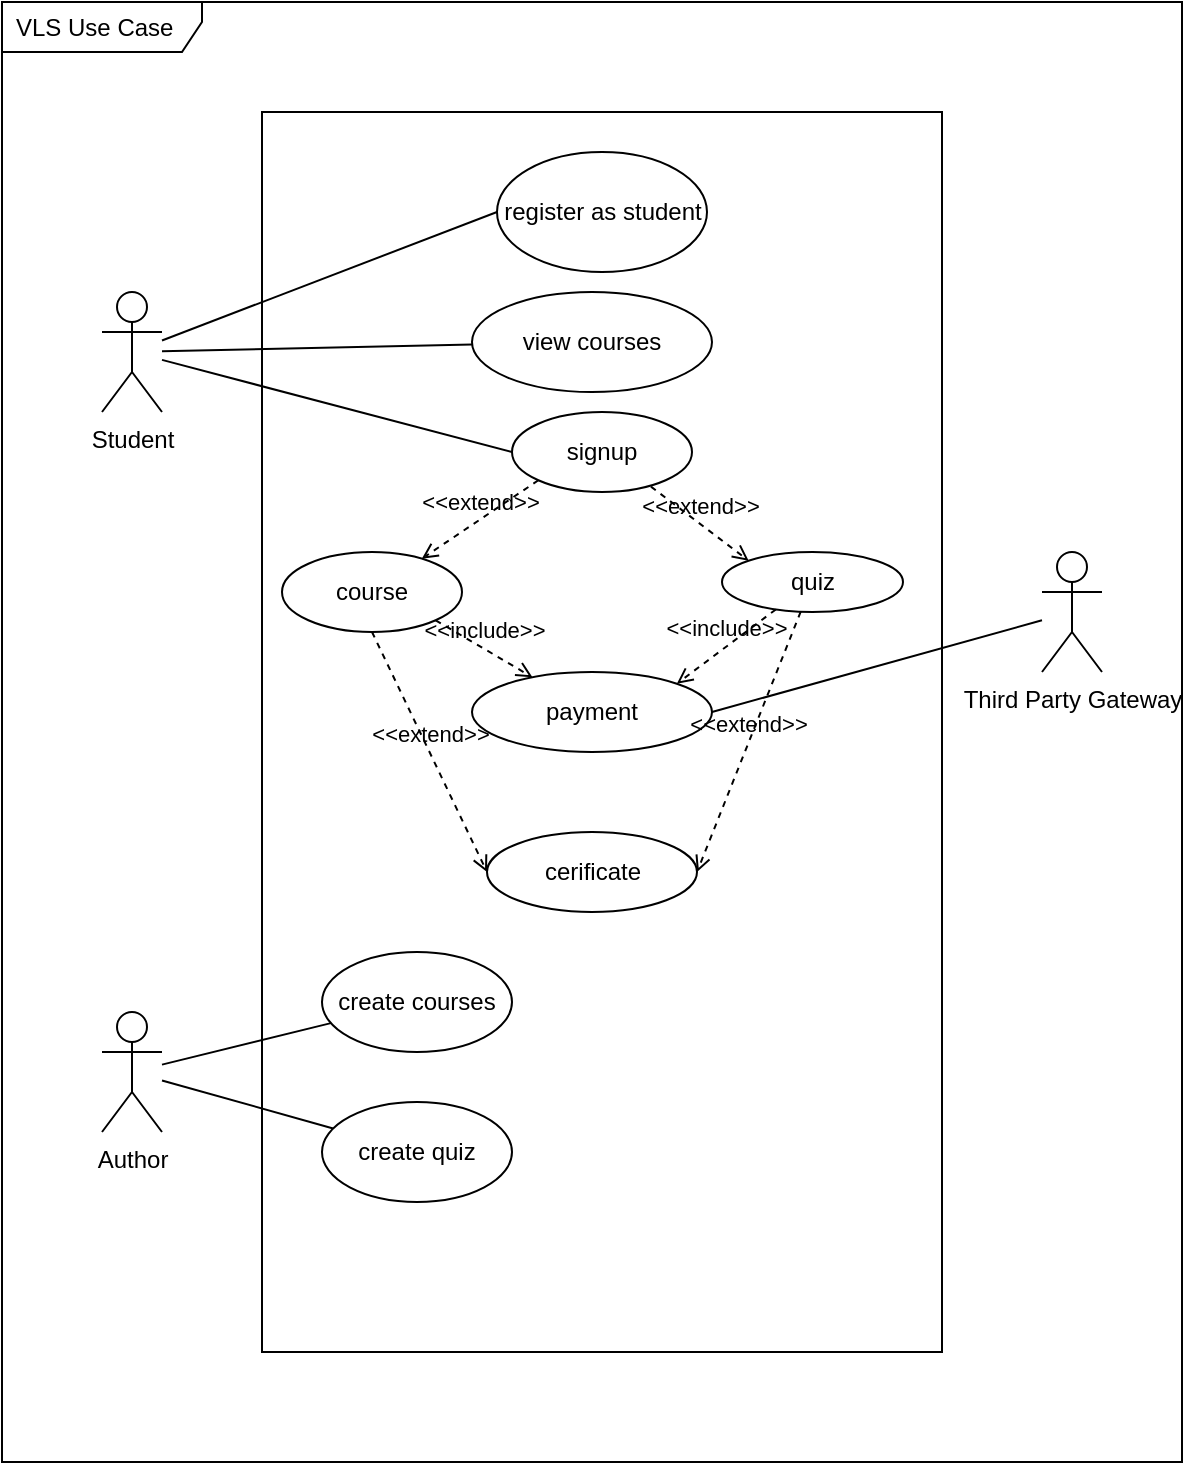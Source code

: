 <mxfile version="16.5.1" type="device"><diagram id="h28DXjV1R5EHlzcnUMOD" name="Page-1"><mxGraphModel dx="782" dy="1679" grid="1" gridSize="10" guides="1" tooltips="1" connect="1" arrows="1" fold="1" page="1" pageScale="1" pageWidth="850" pageHeight="1100" math="0" shadow="0"><root><mxCell id="0"/><mxCell id="1" parent="0"/><mxCell id="WLpaY1Ej_L-3-1qgwfj2-1" value="VLS Use Case" style="shape=umlFrame;whiteSpace=wrap;html=1;width=100;height=25;boundedLbl=1;verticalAlign=middle;align=left;spacingLeft=5;" vertex="1" parent="1"><mxGeometry x="180" y="-25" width="590" height="730" as="geometry"/></mxCell><mxCell id="WLpaY1Ej_L-3-1qgwfj2-2" value="Student" style="shape=umlActor;verticalLabelPosition=bottom;verticalAlign=top;html=1;outlineConnect=0;" vertex="1" parent="1"><mxGeometry x="230" y="120" width="30" height="60" as="geometry"/></mxCell><mxCell id="WLpaY1Ej_L-3-1qgwfj2-3" value="Author" style="shape=umlActor;verticalLabelPosition=bottom;verticalAlign=top;html=1;outlineConnect=0;" vertex="1" parent="1"><mxGeometry x="230" y="480" width="30" height="60" as="geometry"/></mxCell><mxCell id="WLpaY1Ej_L-3-1qgwfj2-4" value="Third Party Gateway" style="shape=umlActor;verticalLabelPosition=bottom;verticalAlign=top;html=1;outlineConnect=0;" vertex="1" parent="1"><mxGeometry x="700" y="250" width="30" height="60" as="geometry"/></mxCell><mxCell id="WLpaY1Ej_L-3-1qgwfj2-5" value="" style="rounded=0;whiteSpace=wrap;html=1;" vertex="1" parent="1"><mxGeometry x="310" y="30" width="340" height="620" as="geometry"/></mxCell><mxCell id="WLpaY1Ej_L-3-1qgwfj2-6" value="register as student" style="ellipse;whiteSpace=wrap;html=1;" vertex="1" parent="1"><mxGeometry x="427.5" y="50" width="105" height="60" as="geometry"/></mxCell><mxCell id="WLpaY1Ej_L-3-1qgwfj2-7" value="" style="endArrow=none;html=1;rounded=0;entryX=0;entryY=0.5;entryDx=0;entryDy=0;" edge="1" parent="1" source="WLpaY1Ej_L-3-1qgwfj2-2" target="WLpaY1Ej_L-3-1qgwfj2-6"><mxGeometry width="50" height="50" relative="1" as="geometry"><mxPoint x="380" y="250" as="sourcePoint"/><mxPoint x="430" y="200" as="targetPoint"/></mxGeometry></mxCell><mxCell id="WLpaY1Ej_L-3-1qgwfj2-8" value="signup" style="ellipse;whiteSpace=wrap;html=1;" vertex="1" parent="1"><mxGeometry x="435" y="180" width="90" height="40" as="geometry"/></mxCell><mxCell id="WLpaY1Ej_L-3-1qgwfj2-9" value="quiz" style="ellipse;whiteSpace=wrap;html=1;" vertex="1" parent="1"><mxGeometry x="540" y="250" width="90.5" height="30" as="geometry"/></mxCell><mxCell id="WLpaY1Ej_L-3-1qgwfj2-10" value="course" style="ellipse;whiteSpace=wrap;html=1;" vertex="1" parent="1"><mxGeometry x="320" y="250" width="90" height="40" as="geometry"/></mxCell><mxCell id="WLpaY1Ej_L-3-1qgwfj2-11" value="&amp;lt;&amp;lt;extend&amp;gt;&amp;gt;" style="html=1;verticalAlign=bottom;labelBackgroundColor=none;endArrow=open;endFill=0;dashed=1;rounded=0;exitX=0;exitY=1;exitDx=0;exitDy=0;" edge="1" parent="1" source="WLpaY1Ej_L-3-1qgwfj2-8" target="WLpaY1Ej_L-3-1qgwfj2-10"><mxGeometry width="160" relative="1" as="geometry"><mxPoint x="410" y="210" as="sourcePoint"/><mxPoint x="570" y="210" as="targetPoint"/></mxGeometry></mxCell><mxCell id="WLpaY1Ej_L-3-1qgwfj2-12" value="&amp;lt;&amp;lt;extend&amp;gt;&amp;gt;" style="html=1;verticalAlign=bottom;labelBackgroundColor=none;endArrow=open;endFill=0;dashed=1;rounded=0;entryX=0;entryY=0;entryDx=0;entryDy=0;exitX=0.772;exitY=0.933;exitDx=0;exitDy=0;exitPerimeter=0;" edge="1" parent="1" source="WLpaY1Ej_L-3-1qgwfj2-8" target="WLpaY1Ej_L-3-1qgwfj2-9"><mxGeometry width="160" relative="1" as="geometry"><mxPoint x="320" y="230" as="sourcePoint"/><mxPoint x="480" y="230" as="targetPoint"/></mxGeometry></mxCell><mxCell id="WLpaY1Ej_L-3-1qgwfj2-13" value="" style="endArrow=none;html=1;rounded=0;entryX=0;entryY=0.5;entryDx=0;entryDy=0;" edge="1" parent="1" source="WLpaY1Ej_L-3-1qgwfj2-2" target="WLpaY1Ej_L-3-1qgwfj2-8"><mxGeometry width="50" height="50" relative="1" as="geometry"><mxPoint x="380" y="250" as="sourcePoint"/><mxPoint x="430" y="200" as="targetPoint"/></mxGeometry></mxCell><mxCell id="WLpaY1Ej_L-3-1qgwfj2-14" value="view courses" style="ellipse;whiteSpace=wrap;html=1;" vertex="1" parent="1"><mxGeometry x="415" y="120" width="120" height="50" as="geometry"/></mxCell><mxCell id="WLpaY1Ej_L-3-1qgwfj2-15" value="" style="endArrow=none;html=1;rounded=0;" edge="1" parent="1" source="WLpaY1Ej_L-3-1qgwfj2-2" target="WLpaY1Ej_L-3-1qgwfj2-14"><mxGeometry width="50" height="50" relative="1" as="geometry"><mxPoint x="380" y="250" as="sourcePoint"/><mxPoint x="430" y="200" as="targetPoint"/></mxGeometry></mxCell><mxCell id="WLpaY1Ej_L-3-1qgwfj2-16" value="payment" style="ellipse;whiteSpace=wrap;html=1;" vertex="1" parent="1"><mxGeometry x="415" y="310" width="120" height="40" as="geometry"/></mxCell><mxCell id="WLpaY1Ej_L-3-1qgwfj2-18" value="&amp;lt;&amp;lt;include&amp;gt;&amp;gt;" style="html=1;verticalAlign=bottom;labelBackgroundColor=none;endArrow=open;endFill=0;dashed=1;rounded=0;exitX=1;exitY=1;exitDx=0;exitDy=0;" edge="1" parent="1" source="WLpaY1Ej_L-3-1qgwfj2-10" target="WLpaY1Ej_L-3-1qgwfj2-16"><mxGeometry width="160" relative="1" as="geometry"><mxPoint x="340" y="180" as="sourcePoint"/><mxPoint x="500" y="180" as="targetPoint"/></mxGeometry></mxCell><mxCell id="WLpaY1Ej_L-3-1qgwfj2-20" value="" style="endArrow=none;html=1;rounded=0;exitX=1;exitY=0.5;exitDx=0;exitDy=0;" edge="1" parent="1" source="WLpaY1Ej_L-3-1qgwfj2-16" target="WLpaY1Ej_L-3-1qgwfj2-4"><mxGeometry width="50" height="50" relative="1" as="geometry"><mxPoint x="538" y="350" as="sourcePoint"/><mxPoint x="588" y="300" as="targetPoint"/></mxGeometry></mxCell><mxCell id="WLpaY1Ej_L-3-1qgwfj2-21" value="&amp;lt;&amp;lt;include&amp;gt;&amp;gt;" style="html=1;verticalAlign=bottom;labelBackgroundColor=none;endArrow=open;endFill=0;dashed=1;rounded=0;entryX=1;entryY=0;entryDx=0;entryDy=0;" edge="1" parent="1" source="WLpaY1Ej_L-3-1qgwfj2-9" target="WLpaY1Ej_L-3-1qgwfj2-16"><mxGeometry width="160" relative="1" as="geometry"><mxPoint x="340" y="280" as="sourcePoint"/><mxPoint x="500" y="280" as="targetPoint"/></mxGeometry></mxCell><mxCell id="WLpaY1Ej_L-3-1qgwfj2-22" value="create courses" style="ellipse;whiteSpace=wrap;html=1;" vertex="1" parent="1"><mxGeometry x="340" y="450" width="95" height="50" as="geometry"/></mxCell><mxCell id="WLpaY1Ej_L-3-1qgwfj2-23" value="" style="endArrow=none;html=1;rounded=0;" edge="1" parent="1" source="WLpaY1Ej_L-3-1qgwfj2-3" target="WLpaY1Ej_L-3-1qgwfj2-22"><mxGeometry width="50" height="50" relative="1" as="geometry"><mxPoint x="390" y="310" as="sourcePoint"/><mxPoint x="440" y="260" as="targetPoint"/></mxGeometry></mxCell><mxCell id="WLpaY1Ej_L-3-1qgwfj2-24" value="create quiz" style="ellipse;whiteSpace=wrap;html=1;" vertex="1" parent="1"><mxGeometry x="340" y="525" width="95" height="50" as="geometry"/></mxCell><mxCell id="WLpaY1Ej_L-3-1qgwfj2-25" value="" style="endArrow=none;html=1;rounded=0;" edge="1" parent="1" source="WLpaY1Ej_L-3-1qgwfj2-3" target="WLpaY1Ej_L-3-1qgwfj2-24"><mxGeometry width="50" height="50" relative="1" as="geometry"><mxPoint x="390" y="310" as="sourcePoint"/><mxPoint x="440" y="260" as="targetPoint"/></mxGeometry></mxCell><mxCell id="WLpaY1Ej_L-3-1qgwfj2-26" style="edgeStyle=orthogonalEdgeStyle;rounded=0;orthogonalLoop=1;jettySize=auto;html=1;exitX=0.5;exitY=1;exitDx=0;exitDy=0;" edge="1" parent="1" source="WLpaY1Ej_L-3-1qgwfj2-22" target="WLpaY1Ej_L-3-1qgwfj2-22"><mxGeometry relative="1" as="geometry"/></mxCell><mxCell id="WLpaY1Ej_L-3-1qgwfj2-27" value="cerificate" style="ellipse;whiteSpace=wrap;html=1;" vertex="1" parent="1"><mxGeometry x="422.5" y="390" width="105" height="40" as="geometry"/></mxCell><mxCell id="WLpaY1Ej_L-3-1qgwfj2-28" value="&amp;lt;&amp;lt;extend&amp;gt;&amp;gt;" style="html=1;verticalAlign=bottom;labelBackgroundColor=none;endArrow=open;endFill=0;dashed=1;rounded=0;entryX=0;entryY=0.5;entryDx=0;entryDy=0;exitX=0.5;exitY=1;exitDx=0;exitDy=0;" edge="1" parent="1" source="WLpaY1Ej_L-3-1qgwfj2-10" target="WLpaY1Ej_L-3-1qgwfj2-27"><mxGeometry width="160" relative="1" as="geometry"><mxPoint x="340" y="280" as="sourcePoint"/><mxPoint x="500" y="280" as="targetPoint"/></mxGeometry></mxCell><mxCell id="WLpaY1Ej_L-3-1qgwfj2-29" value="&amp;lt;&amp;lt;extend&amp;gt;&amp;gt;" style="html=1;verticalAlign=bottom;labelBackgroundColor=none;endArrow=open;endFill=0;dashed=1;rounded=0;entryX=1;entryY=0.5;entryDx=0;entryDy=0;" edge="1" parent="1" source="WLpaY1Ej_L-3-1qgwfj2-9" target="WLpaY1Ej_L-3-1qgwfj2-27"><mxGeometry width="160" relative="1" as="geometry"><mxPoint x="340" y="280" as="sourcePoint"/><mxPoint x="500" y="280" as="targetPoint"/></mxGeometry></mxCell></root></mxGraphModel></diagram></mxfile>